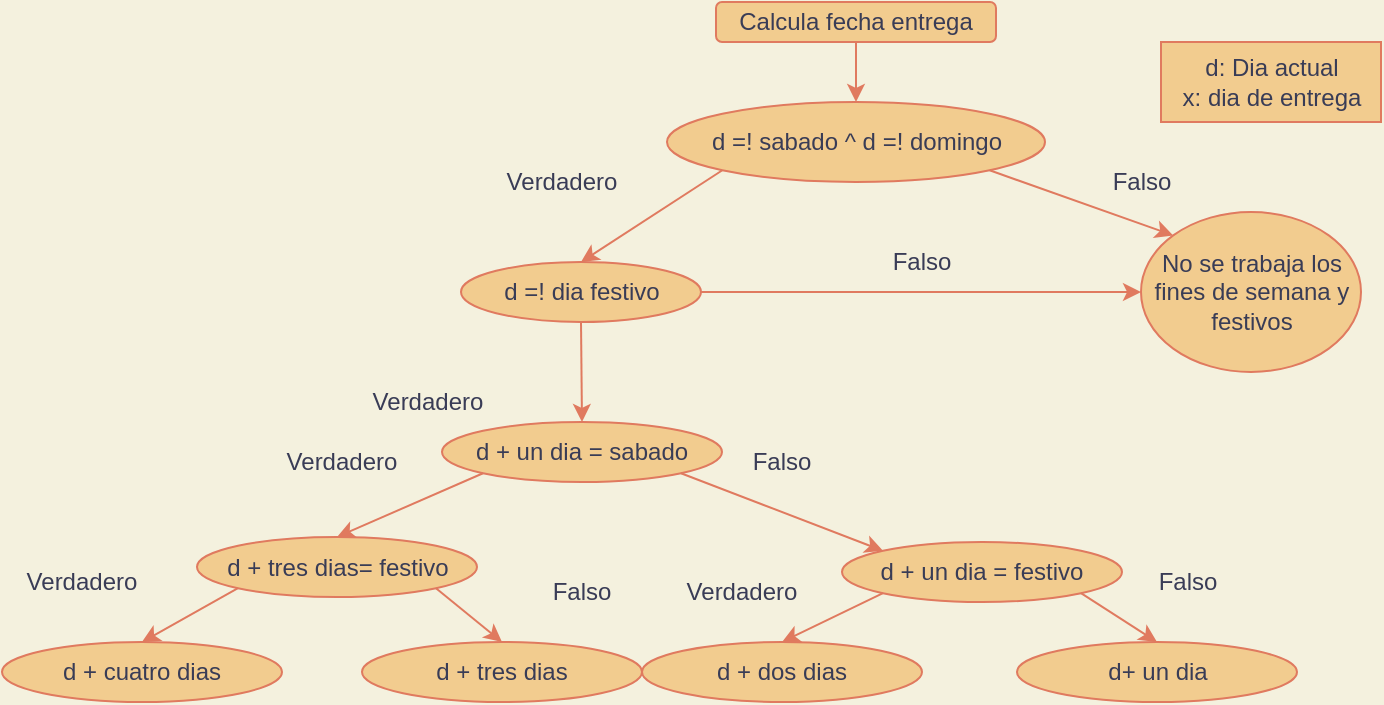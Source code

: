 <mxfile version="14.7.0" type="github">
  <diagram id="QwKQXVT4t3e9Sc0ZDkFQ" name="Page-1">
    <mxGraphModel dx="1422" dy="751" grid="1" gridSize="10" guides="1" tooltips="1" connect="1" arrows="1" fold="1" page="1" pageScale="1" pageWidth="827" pageHeight="583" background="#F4F1DE" math="0" shadow="0">
      <root>
        <mxCell id="0" />
        <mxCell id="1" parent="0" />
        <mxCell id="XKVMX29ZRd29AsLRONiJ-19" style="edgeStyle=orthogonalEdgeStyle;rounded=0;orthogonalLoop=1;jettySize=auto;html=1;exitX=0.5;exitY=1;exitDx=0;exitDy=0;entryX=0.5;entryY=0;entryDx=0;entryDy=0;strokeColor=#E07A5F;fontColor=#393C56;labelBackgroundColor=#F4F1DE;" parent="1" source="XKVMX29ZRd29AsLRONiJ-1" target="XKVMX29ZRd29AsLRONiJ-3" edge="1">
          <mxGeometry relative="1" as="geometry" />
        </mxCell>
        <mxCell id="XKVMX29ZRd29AsLRONiJ-1" value="Calcula fecha entrega" style="rounded=1;whiteSpace=wrap;html=1;fillColor=#F2CC8F;strokeColor=#E07A5F;fontColor=#393C56;" parent="1" vertex="1">
          <mxGeometry x="407" y="80" width="140" height="20" as="geometry" />
        </mxCell>
        <mxCell id="XKVMX29ZRd29AsLRONiJ-3" value="d =! sabado ^ d =! domingo " style="ellipse;whiteSpace=wrap;html=1;fillColor=#F2CC8F;strokeColor=#E07A5F;fontColor=#393C56;" parent="1" vertex="1">
          <mxGeometry x="382.5" y="130" width="189" height="40" as="geometry" />
        </mxCell>
        <mxCell id="XKVMX29ZRd29AsLRONiJ-4" value="&lt;div&gt;d: Dia actual&lt;/div&gt;&lt;div&gt;x: dia de entrega&lt;br&gt;&lt;/div&gt;" style="rounded=0;whiteSpace=wrap;html=1;fillColor=#F2CC8F;strokeColor=#E07A5F;fontColor=#393C56;" parent="1" vertex="1">
          <mxGeometry x="629.5" y="100" width="110" height="40" as="geometry" />
        </mxCell>
        <mxCell id="XKVMX29ZRd29AsLRONiJ-5" value="" style="endArrow=classic;html=1;exitX=0;exitY=1;exitDx=0;exitDy=0;entryX=0.5;entryY=0;entryDx=0;entryDy=0;strokeColor=#E07A5F;fontColor=#393C56;labelBackgroundColor=#F4F1DE;" parent="1" source="XKVMX29ZRd29AsLRONiJ-3" target="XKVMX29ZRd29AsLRONiJ-8" edge="1">
          <mxGeometry width="50" height="50" relative="1" as="geometry">
            <mxPoint x="539.5" y="350" as="sourcePoint" />
            <mxPoint x="369.5" y="200" as="targetPoint" />
          </mxGeometry>
        </mxCell>
        <mxCell id="XKVMX29ZRd29AsLRONiJ-6" value="" style="endArrow=classic;html=1;exitX=1;exitY=1;exitDx=0;exitDy=0;entryX=0;entryY=0;entryDx=0;entryDy=0;strokeColor=#E07A5F;fontColor=#393C56;labelBackgroundColor=#F4F1DE;" parent="1" source="XKVMX29ZRd29AsLRONiJ-3" target="XKVMX29ZRd29AsLRONiJ-7" edge="1">
          <mxGeometry width="50" height="50" relative="1" as="geometry">
            <mxPoint x="420.297" y="174.167" as="sourcePoint" />
            <mxPoint x="579.5" y="200" as="targetPoint" />
          </mxGeometry>
        </mxCell>
        <mxCell id="XKVMX29ZRd29AsLRONiJ-7" value="No se trabaja los fines de semana y festivos" style="ellipse;whiteSpace=wrap;html=1;fillColor=#F2CC8F;strokeColor=#E07A5F;fontColor=#393C56;" parent="1" vertex="1">
          <mxGeometry x="619.5" y="185" width="110" height="80" as="geometry" />
        </mxCell>
        <mxCell id="XKVMX29ZRd29AsLRONiJ-8" value="d =! dia festivo" style="ellipse;whiteSpace=wrap;html=1;fillColor=#F2CC8F;strokeColor=#E07A5F;fontColor=#393C56;" parent="1" vertex="1">
          <mxGeometry x="279.5" y="210" width="120" height="30" as="geometry" />
        </mxCell>
        <mxCell id="XKVMX29ZRd29AsLRONiJ-9" value="" style="endArrow=classic;html=1;exitX=1;exitY=0.5;exitDx=0;exitDy=0;entryX=0;entryY=0.5;entryDx=0;entryDy=0;strokeColor=#E07A5F;fontColor=#393C56;labelBackgroundColor=#F4F1DE;" parent="1" source="XKVMX29ZRd29AsLRONiJ-8" target="XKVMX29ZRd29AsLRONiJ-7" edge="1">
          <mxGeometry width="50" height="50" relative="1" as="geometry">
            <mxPoint x="382.497" y="259.997" as="sourcePoint" />
            <mxPoint x="341.7" y="295.83" as="targetPoint" />
          </mxGeometry>
        </mxCell>
        <mxCell id="XKVMX29ZRd29AsLRONiJ-11" value="Verdadero" style="text;html=1;strokeColor=none;fillColor=none;align=center;verticalAlign=middle;whiteSpace=wrap;rounded=0;fontColor=#393C56;" parent="1" vertex="1">
          <mxGeometry x="299.5" y="160" width="60" height="20" as="geometry" />
        </mxCell>
        <mxCell id="XKVMX29ZRd29AsLRONiJ-12" value="Falso" style="text;html=1;strokeColor=none;fillColor=none;align=center;verticalAlign=middle;whiteSpace=wrap;rounded=0;fontColor=#393C56;" parent="1" vertex="1">
          <mxGeometry x="599.5" y="160" width="40" height="20" as="geometry" />
        </mxCell>
        <mxCell id="XKVMX29ZRd29AsLRONiJ-14" value="Falso" style="text;html=1;strokeColor=none;fillColor=none;align=center;verticalAlign=middle;whiteSpace=wrap;rounded=0;fontColor=#393C56;" parent="1" vertex="1">
          <mxGeometry x="489.5" y="200" width="40" height="20" as="geometry" />
        </mxCell>
        <mxCell id="XKVMX29ZRd29AsLRONiJ-15" value="Verdadero" style="text;html=1;strokeColor=none;fillColor=none;align=center;verticalAlign=middle;whiteSpace=wrap;rounded=0;fontColor=#393C56;" parent="1" vertex="1">
          <mxGeometry x="233" y="270" width="60" height="20" as="geometry" />
        </mxCell>
        <mxCell id="XKVMX29ZRd29AsLRONiJ-16" value="" style="endArrow=classic;html=1;exitX=0.5;exitY=1;exitDx=0;exitDy=0;entryX=0.5;entryY=0;entryDx=0;entryDy=0;strokeColor=#E07A5F;fontColor=#393C56;labelBackgroundColor=#F4F1DE;" parent="1" source="XKVMX29ZRd29AsLRONiJ-8" target="XKVMX29ZRd29AsLRONiJ-23" edge="1">
          <mxGeometry width="50" height="50" relative="1" as="geometry">
            <mxPoint x="279.497" y="299.997" as="sourcePoint" />
            <mxPoint x="232.948" y="284.655" as="targetPoint" />
          </mxGeometry>
        </mxCell>
        <mxCell id="XKVMX29ZRd29AsLRONiJ-23" value="d + un dia = sabado" style="ellipse;whiteSpace=wrap;html=1;fillColor=#F2CC8F;strokeColor=#E07A5F;fontColor=#393C56;" parent="1" vertex="1">
          <mxGeometry x="270" y="290" width="140" height="30" as="geometry" />
        </mxCell>
        <mxCell id="XKVMX29ZRd29AsLRONiJ-25" value="" style="endArrow=classic;html=1;exitX=0;exitY=1;exitDx=0;exitDy=0;entryX=0.5;entryY=0;entryDx=0;entryDy=0;strokeColor=#E07A5F;fontColor=#393C56;labelBackgroundColor=#F4F1DE;" parent="1" source="XKVMX29ZRd29AsLRONiJ-23" target="XKVMX29ZRd29AsLRONiJ-26" edge="1">
          <mxGeometry width="50" height="50" relative="1" as="geometry">
            <mxPoint x="267.574" y="329.997" as="sourcePoint" />
            <mxPoint x="225" y="339" as="targetPoint" />
          </mxGeometry>
        </mxCell>
        <mxCell id="XKVMX29ZRd29AsLRONiJ-26" value="d + tres dias= festivo" style="ellipse;whiteSpace=wrap;html=1;fillColor=#F2CC8F;strokeColor=#E07A5F;fontColor=#393C56;" parent="1" vertex="1">
          <mxGeometry x="147.5" y="347.5" width="140" height="30" as="geometry" />
        </mxCell>
        <mxCell id="XKVMX29ZRd29AsLRONiJ-30" value="Verdadero" style="text;html=1;strokeColor=none;fillColor=none;align=center;verticalAlign=middle;whiteSpace=wrap;rounded=0;fontColor=#393C56;" parent="1" vertex="1">
          <mxGeometry x="190" y="300" width="60" height="20" as="geometry" />
        </mxCell>
        <mxCell id="XKVMX29ZRd29AsLRONiJ-31" value="d + cuatro dias" style="ellipse;whiteSpace=wrap;html=1;fillColor=#F2CC8F;strokeColor=#E07A5F;fontColor=#393C56;" parent="1" vertex="1">
          <mxGeometry x="50" y="400" width="140" height="30" as="geometry" />
        </mxCell>
        <mxCell id="XKVMX29ZRd29AsLRONiJ-32" value="" style="endArrow=classic;html=1;exitX=0;exitY=1;exitDx=0;exitDy=0;entryX=0.5;entryY=0;entryDx=0;entryDy=0;strokeColor=#E07A5F;fontColor=#393C56;labelBackgroundColor=#F4F1DE;" parent="1" source="XKVMX29ZRd29AsLRONiJ-26" target="XKVMX29ZRd29AsLRONiJ-31" edge="1">
          <mxGeometry width="50" height="50" relative="1" as="geometry">
            <mxPoint x="160.003" y="369.997" as="sourcePoint" />
            <mxPoint x="109.5" y="404.39" as="targetPoint" />
          </mxGeometry>
        </mxCell>
        <mxCell id="XKVMX29ZRd29AsLRONiJ-33" value="Verdadero" style="text;html=1;strokeColor=none;fillColor=none;align=center;verticalAlign=middle;whiteSpace=wrap;rounded=0;fontColor=#393C56;" parent="1" vertex="1">
          <mxGeometry x="60" y="360" width="60" height="20" as="geometry" />
        </mxCell>
        <mxCell id="XKVMX29ZRd29AsLRONiJ-34" value="d + tres dias" style="ellipse;whiteSpace=wrap;html=1;fillColor=#F2CC8F;strokeColor=#E07A5F;fontColor=#393C56;" parent="1" vertex="1">
          <mxGeometry x="230" y="400" width="140" height="30" as="geometry" />
        </mxCell>
        <mxCell id="XKVMX29ZRd29AsLRONiJ-35" value="" style="endArrow=classic;html=1;exitX=1;exitY=1;exitDx=0;exitDy=0;entryX=0.5;entryY=0;entryDx=0;entryDy=0;strokeColor=#E07A5F;fontColor=#393C56;labelBackgroundColor=#F4F1DE;" parent="1" source="XKVMX29ZRd29AsLRONiJ-26" target="XKVMX29ZRd29AsLRONiJ-34" edge="1">
          <mxGeometry width="50" height="50" relative="1" as="geometry">
            <mxPoint x="190.503" y="375.607" as="sourcePoint" />
            <mxPoint x="279" y="400" as="targetPoint" />
          </mxGeometry>
        </mxCell>
        <mxCell id="XKVMX29ZRd29AsLRONiJ-36" value="Falso" style="text;html=1;strokeColor=none;fillColor=none;align=center;verticalAlign=middle;whiteSpace=wrap;rounded=0;fontColor=#393C56;" parent="1" vertex="1">
          <mxGeometry x="310" y="365" width="60" height="20" as="geometry" />
        </mxCell>
        <mxCell id="XKVMX29ZRd29AsLRONiJ-37" value="d + un dia = festivo" style="ellipse;whiteSpace=wrap;html=1;fillColor=#F2CC8F;strokeColor=#E07A5F;fontColor=#393C56;" parent="1" vertex="1">
          <mxGeometry x="470" y="350" width="140" height="30" as="geometry" />
        </mxCell>
        <mxCell id="XKVMX29ZRd29AsLRONiJ-38" value="" style="endArrow=classic;html=1;exitX=1;exitY=1;exitDx=0;exitDy=0;entryX=0;entryY=0;entryDx=0;entryDy=0;strokeColor=#E07A5F;fontColor=#393C56;labelBackgroundColor=#F4F1DE;" parent="1" source="XKVMX29ZRd29AsLRONiJ-23" target="XKVMX29ZRd29AsLRONiJ-37" edge="1">
          <mxGeometry width="50" height="50" relative="1" as="geometry">
            <mxPoint x="290.503" y="315.607" as="sourcePoint" />
            <mxPoint x="240" y="350" as="targetPoint" />
          </mxGeometry>
        </mxCell>
        <mxCell id="XKVMX29ZRd29AsLRONiJ-39" value="Falso" style="text;html=1;strokeColor=none;fillColor=none;align=center;verticalAlign=middle;whiteSpace=wrap;rounded=0;fontColor=#393C56;" parent="1" vertex="1">
          <mxGeometry x="410" y="300" width="60" height="20" as="geometry" />
        </mxCell>
        <mxCell id="XKVMX29ZRd29AsLRONiJ-40" value="d+ un dia" style="ellipse;whiteSpace=wrap;html=1;fillColor=#F2CC8F;strokeColor=#E07A5F;fontColor=#393C56;" parent="1" vertex="1">
          <mxGeometry x="557.5" y="400" width="140" height="30" as="geometry" />
        </mxCell>
        <mxCell id="XKVMX29ZRd29AsLRONiJ-41" value="d + dos dias" style="ellipse;whiteSpace=wrap;html=1;fillColor=#F2CC8F;strokeColor=#E07A5F;fontColor=#393C56;" parent="1" vertex="1">
          <mxGeometry x="370" y="400" width="140" height="30" as="geometry" />
        </mxCell>
        <mxCell id="XKVMX29ZRd29AsLRONiJ-42" value="" style="endArrow=classic;html=1;exitX=1;exitY=1;exitDx=0;exitDy=0;entryX=0.5;entryY=0;entryDx=0;entryDy=0;strokeColor=#E07A5F;fontColor=#393C56;labelBackgroundColor=#F4F1DE;" parent="1" source="XKVMX29ZRd29AsLRONiJ-37" target="XKVMX29ZRd29AsLRONiJ-40" edge="1">
          <mxGeometry width="50" height="50" relative="1" as="geometry">
            <mxPoint x="709.997" y="352.807" as="sourcePoint" />
            <mxPoint x="850.5" y="387.2" as="targetPoint" />
          </mxGeometry>
        </mxCell>
        <mxCell id="XKVMX29ZRd29AsLRONiJ-43" value="" style="endArrow=classic;html=1;exitX=0;exitY=1;exitDx=0;exitDy=0;entryX=0.5;entryY=0;entryDx=0;entryDy=0;strokeColor=#E07A5F;fontColor=#393C56;labelBackgroundColor=#F4F1DE;" parent="1" source="XKVMX29ZRd29AsLRONiJ-37" target="XKVMX29ZRd29AsLRONiJ-41" edge="1">
          <mxGeometry width="50" height="50" relative="1" as="geometry">
            <mxPoint x="579.497" y="375.607" as="sourcePoint" />
            <mxPoint x="637.5" y="410" as="targetPoint" />
          </mxGeometry>
        </mxCell>
        <mxCell id="XKVMX29ZRd29AsLRONiJ-44" value="Falso" style="text;html=1;strokeColor=none;fillColor=none;align=center;verticalAlign=middle;whiteSpace=wrap;rounded=0;fontColor=#393C56;" parent="1" vertex="1">
          <mxGeometry x="613" y="360" width="60" height="20" as="geometry" />
        </mxCell>
        <mxCell id="XKVMX29ZRd29AsLRONiJ-45" value="Verdadero" style="text;html=1;strokeColor=none;fillColor=none;align=center;verticalAlign=middle;whiteSpace=wrap;rounded=0;fontColor=#393C56;" parent="1" vertex="1">
          <mxGeometry x="390" y="365" width="60" height="20" as="geometry" />
        </mxCell>
      </root>
    </mxGraphModel>
  </diagram>
</mxfile>
